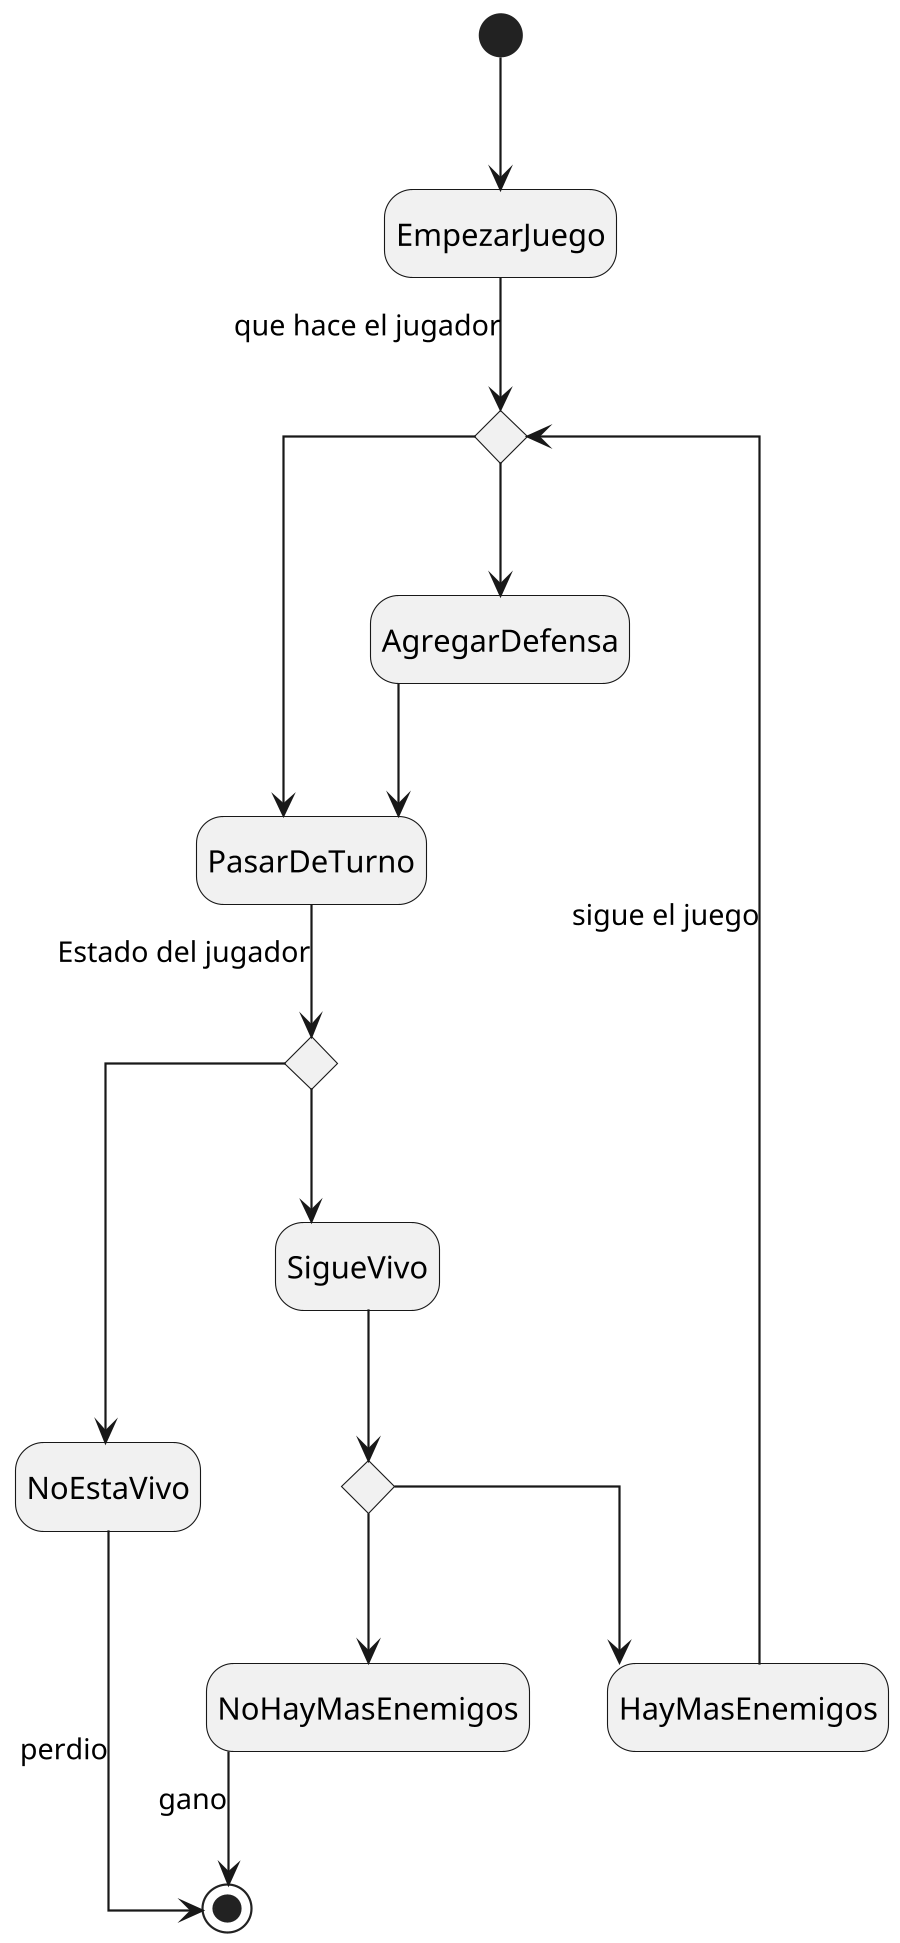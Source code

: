 @startuml

scale 1000 height
scale 900 width
top to bottom direction
skinparam linetype ortho
hide empty description

[*] --> EmpezarJuego

state queHacer <<choice>>
EmpezarJuego -->queHacer: que hace el jugador
state PasarDeTurno

queHacer--> AgregarDefensa
queHacer --> PasarDeTurno
AgregarDefensa --> PasarDeTurno

state ComoEstaElJugador <<choice>>
PasarDeTurno --> ComoEstaElJugador: Estado del jugador

ComoEstaElJugador --> NoEstaVivo
NoEstaVivo --> [*]: perdio
ComoEstaElJugador --> SigueVivo
state todaviaSigue <<choice>>
SigueVivo --> todaviaSigue
todaviaSigue --> HayMasEnemigos
todaviaSigue --> NoHayMasEnemigos
NoHayMasEnemigos --> [*]: gano
HayMasEnemigos --> queHacer: sigue el juego


'Turnos --> JugadorMuerto

'JugadorVivo --> Gano
'Gano --> finDelJuego <<end>>
'Gano --> todaviaNoTermino
'todaviaNoTermino --> Turnos

@enduml